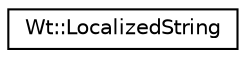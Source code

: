 digraph "Graphical Class Hierarchy"
{
 // LATEX_PDF_SIZE
  edge [fontname="Helvetica",fontsize="10",labelfontname="Helvetica",labelfontsize="10"];
  node [fontname="Helvetica",fontsize="10",shape=record];
  rankdir="LR";
  Node0 [label="Wt::LocalizedString",height=0.2,width=0.4,color="black", fillcolor="white", style="filled",URL="$structWt_1_1LocalizedString.html",tooltip="The result of resolving a localized string."];
}
